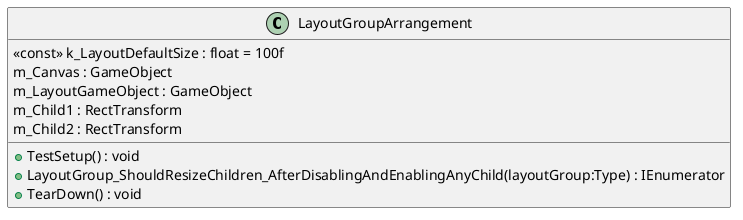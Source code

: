 @startuml
class LayoutGroupArrangement {
    <<const>> k_LayoutDefaultSize : float = 100f
    m_Canvas : GameObject
    m_LayoutGameObject : GameObject
    m_Child1 : RectTransform
    m_Child2 : RectTransform
    + TestSetup() : void
    + LayoutGroup_ShouldResizeChildren_AfterDisablingAndEnablingAnyChild(layoutGroup:Type) : IEnumerator
    + TearDown() : void
}
@enduml
